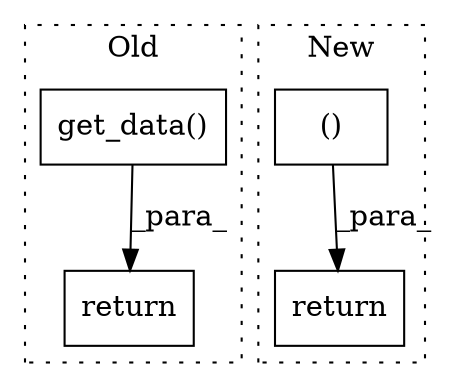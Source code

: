 digraph G {
subgraph cluster0 {
1 [label="get_data()" a="75" s="1581" l="30" shape="box"];
4 [label="return" a="93" s="2022" l="7" shape="box"];
label = "Old";
style="dotted";
}
subgraph cluster1 {
2 [label="()" a="54" s="1134" l="21" shape="box"];
3 [label="return" a="93" s="1108" l="7" shape="box"];
label = "New";
style="dotted";
}
1 -> 4 [label="_para_"];
2 -> 3 [label="_para_"];
}